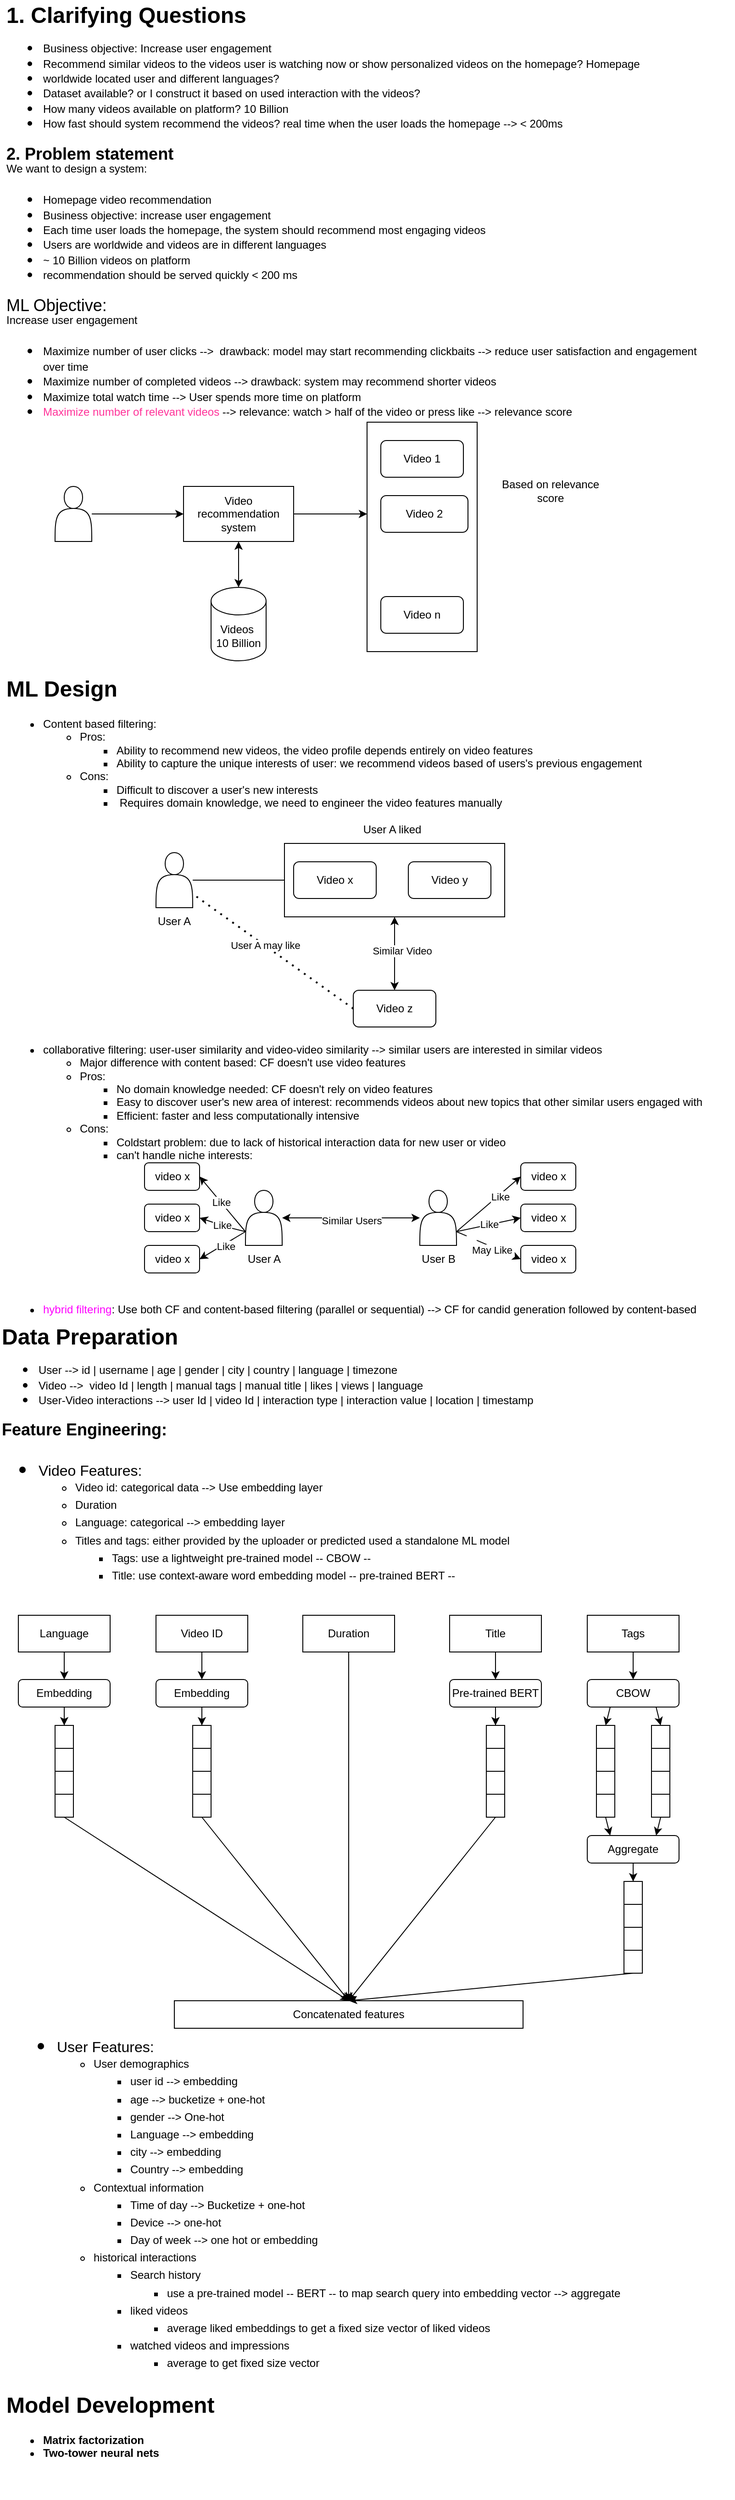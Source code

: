 <mxfile version="24.8.4">
  <diagram name="Page-1" id="ykQXPO-A_N70wSNFyHUw">
    <mxGraphModel dx="3533" dy="1187" grid="1" gridSize="10" guides="1" tooltips="1" connect="1" arrows="1" fold="1" page="1" pageScale="1" pageWidth="850" pageHeight="1100" math="0" shadow="0">
      <root>
        <mxCell id="0" />
        <mxCell id="1" parent="0" />
        <mxCell id="X0dmrrOlAeSeErXz5RRt-1" value="&lt;h1 style=&quot;margin-top: 0px; line-height: 80%;&quot;&gt;1. Clarifying Questions&lt;/h1&gt;&lt;h1 style=&quot;margin-top: 0px; font-size: 18px; line-height: 80%;&quot;&gt;&lt;ul style=&quot;line-height: 80%;&quot;&gt;&lt;li&gt;&lt;span style=&quot;font-size: 12px; font-weight: 400;&quot;&gt;Business objective: Increase user engagement&lt;/span&gt;&lt;/li&gt;&lt;li&gt;&lt;span style=&quot;font-size: 12px; font-weight: 400;&quot;&gt;Recommend similar videos to the videos user is watching now or show personalized videos on the homepage? Homepage&lt;/span&gt;&lt;/li&gt;&lt;li&gt;&lt;span style=&quot;font-size: 12px; font-weight: 400;&quot;&gt;worldwide located user and different languages?&amp;nbsp;&lt;/span&gt;&lt;/li&gt;&lt;li&gt;&lt;span style=&quot;font-size: 12px; font-weight: 400;&quot;&gt;Dataset available? or I construct it based on used interaction with the videos?&amp;nbsp;&lt;/span&gt;&lt;/li&gt;&lt;li&gt;&lt;span style=&quot;font-size: 12px; font-weight: 400;&quot;&gt;How many videos available on platform? 10 Billion&lt;/span&gt;&lt;/li&gt;&lt;li&gt;&lt;span style=&quot;font-size: 12px; font-weight: 400;&quot;&gt;How fast should system recommend the videos? real time when the user loads the homepage --&amp;gt; &amp;lt; 200ms&lt;/span&gt;&lt;/li&gt;&lt;/ul&gt;&lt;div style=&quot;line-height: 80%;&quot;&gt;2. Problem statement&lt;/div&gt;&lt;div style=&quot;line-height: 80%;&quot;&gt;&lt;span style=&quot;font-size: 12px; font-weight: 400;&quot;&gt;We want to design a system:&amp;nbsp;&lt;/span&gt;&lt;/div&gt;&lt;div style=&quot;line-height: 80%;&quot;&gt;&lt;ul style=&quot;line-height: 80%;&quot;&gt;&lt;li&gt;&lt;span style=&quot;font-size: 12px; font-weight: 400;&quot;&gt;Homepage video recommendation&lt;/span&gt;&lt;/li&gt;&lt;li&gt;&lt;span style=&quot;font-size: 12px; font-weight: 400;&quot;&gt;Business objective: increase user engagement&lt;/span&gt;&lt;/li&gt;&lt;li&gt;&lt;span style=&quot;font-size: 12px; font-weight: 400;&quot;&gt;Each time user loads the homepage, the system should recommend most engaging videos&lt;/span&gt;&lt;/li&gt;&lt;li&gt;&lt;span style=&quot;font-size: 12px; font-weight: 400;&quot;&gt;Users are worldwide and videos are in different languages&lt;/span&gt;&lt;/li&gt;&lt;li&gt;&lt;span style=&quot;font-size: 12px; font-weight: 400;&quot;&gt;~ 10 Billion videos on platform&lt;/span&gt;&lt;/li&gt;&lt;li&gt;&lt;span style=&quot;font-size: 12px; font-weight: 400;&quot;&gt;recommendation should be served quickly &amp;lt; 200 ms&lt;/span&gt;&lt;/li&gt;&lt;/ul&gt;&lt;div style=&quot;line-height: 80%;&quot;&gt;&lt;span style=&quot;font-weight: 400;&quot;&gt;ML Objective:&amp;nbsp;&lt;/span&gt;&lt;/div&gt;&lt;/div&gt;&lt;div style=&quot;line-height: 80%;&quot;&gt;&lt;span style=&quot;font-size: 12px; font-weight: 400;&quot;&gt;Increase user engagement&lt;/span&gt;&lt;/div&gt;&lt;div style=&quot;line-height: 80%;&quot;&gt;&lt;ul style=&quot;line-height: 80%;&quot;&gt;&lt;li&gt;&lt;span style=&quot;font-size: 12px; font-weight: 400;&quot;&gt;Maximize number of user clicks --&amp;gt; &amp;nbsp;drawback: model may start recommending clickbaits --&amp;gt; reduce user satisfaction and engagement over time&lt;/span&gt;&lt;/li&gt;&lt;li&gt;&lt;span style=&quot;font-size: 12px; font-weight: 400;&quot;&gt;Maximize number of completed&amp;nbsp;videos --&amp;gt; drawback: system may recommend shorter videos&lt;/span&gt;&lt;/li&gt;&lt;li&gt;&lt;span style=&quot;font-size: 12px; font-weight: 400;&quot;&gt;Maximize total watch time --&amp;gt; User spends more time on platform&lt;/span&gt;&lt;/li&gt;&lt;li&gt;&lt;span style=&quot;font-size: 12px; font-weight: 400;&quot;&gt;&lt;font color=&quot;#ff3399&quot;&gt;Maximize number of relevant videos &lt;/font&gt;--&amp;gt; relevance: watch &amp;gt; half of the video or press like --&amp;gt; relevance score&lt;/span&gt;&lt;/li&gt;&lt;/ul&gt;&lt;/div&gt;&lt;/h1&gt;" style="text;html=1;whiteSpace=wrap;overflow=hidden;rounded=0;" vertex="1" parent="1">
          <mxGeometry x="-1655" y="40" width="775" height="470" as="geometry" />
        </mxCell>
        <mxCell id="X0dmrrOlAeSeErXz5RRt-14" value="&lt;h1 style=&quot;margin-top: 0px;&quot;&gt;ML Design&lt;/h1&gt;&lt;div&gt;&lt;ul&gt;&lt;li&gt;Content based filtering:&amp;nbsp;&lt;/li&gt;&lt;ul&gt;&lt;li&gt;Pros:&amp;nbsp;&lt;/li&gt;&lt;ul&gt;&lt;li&gt;Ability to recommend new videos, the video profile depends entirely on video features&lt;/li&gt;&lt;li&gt;Ability to capture the unique interests of user: we recommend videos based of users&#39;s previous engagement&lt;/li&gt;&lt;/ul&gt;&lt;li&gt;Cons:&amp;nbsp;&lt;/li&gt;&lt;ul&gt;&lt;li&gt;Difficult to discover a user&#39;s new interests&lt;/li&gt;&lt;li&gt;&amp;nbsp;Requires domain knowledge, we need to engineer the video features manually&lt;/li&gt;&lt;/ul&gt;&lt;/ul&gt;&lt;/ul&gt;&lt;div&gt;&lt;br&gt;&lt;/div&gt;&lt;div&gt;&lt;br&gt;&lt;/div&gt;&lt;div&gt;&lt;br&gt;&lt;/div&gt;&lt;div&gt;&lt;br&gt;&lt;/div&gt;&lt;div&gt;&lt;br&gt;&lt;/div&gt;&lt;div&gt;&lt;br&gt;&lt;/div&gt;&lt;div&gt;&lt;br&gt;&lt;/div&gt;&lt;div&gt;&lt;br&gt;&lt;/div&gt;&lt;div&gt;&lt;br&gt;&lt;/div&gt;&lt;div&gt;&lt;br&gt;&lt;/div&gt;&lt;div&gt;&lt;br&gt;&lt;/div&gt;&lt;div&gt;&lt;br&gt;&lt;/div&gt;&lt;div&gt;&lt;br&gt;&lt;/div&gt;&lt;div&gt;&lt;br&gt;&lt;/div&gt;&lt;div&gt;&lt;br&gt;&lt;/div&gt;&lt;div&gt;&lt;br&gt;&lt;/div&gt;&lt;ul&gt;&lt;li&gt;collaborative filtering: user-user similarity and video-video similarity --&amp;gt; similar users are interested in similar videos&amp;nbsp;&lt;/li&gt;&lt;ul&gt;&lt;li&gt;Major difference with content based: CF doesn&#39;t use video features&lt;/li&gt;&lt;li&gt;Pros:&lt;/li&gt;&lt;ul&gt;&lt;li&gt;No domain knowledge needed: CF doesn&#39;t rely on video features&lt;/li&gt;&lt;li&gt;Easy to discover user&#39;s new area of interest: recommends videos about new topics that other similar users engaged with&amp;nbsp;&lt;/li&gt;&lt;li&gt;Efficient: faster and less computationally intensive&lt;/li&gt;&lt;/ul&gt;&lt;li&gt;Cons:&amp;nbsp;&lt;/li&gt;&lt;ul&gt;&lt;li&gt;Coldstart problem: due to lack of historical interaction data for new user or video&lt;/li&gt;&lt;li&gt;can&#39;t handle niche interests:&amp;nbsp;&lt;/li&gt;&lt;/ul&gt;&lt;/ul&gt;&lt;/ul&gt;&lt;div&gt;&lt;br&gt;&lt;/div&gt;&lt;div&gt;&lt;br&gt;&lt;/div&gt;&lt;div&gt;&lt;br&gt;&lt;/div&gt;&lt;div&gt;&lt;br&gt;&lt;/div&gt;&lt;div&gt;&lt;br&gt;&lt;/div&gt;&lt;div&gt;&lt;br&gt;&lt;/div&gt;&lt;div&gt;&lt;br&gt;&lt;/div&gt;&lt;div&gt;&lt;br&gt;&lt;/div&gt;&lt;div&gt;&lt;br&gt;&lt;/div&gt;&lt;ul&gt;&lt;li&gt;&lt;font color=&quot;#ff00ff&quot;&gt;hybrid filtering&lt;/font&gt;: Use both CF and content-based filtering (parallel or sequential) --&amp;gt; CF for candid generation followed by content-based&amp;nbsp;&lt;/li&gt;&lt;/ul&gt;&lt;/div&gt;" style="text;html=1;whiteSpace=wrap;overflow=hidden;rounded=0;" vertex="1" parent="1">
          <mxGeometry x="-1655" y="770" width="765" height="730" as="geometry" />
        </mxCell>
        <mxCell id="X0dmrrOlAeSeErXz5RRt-15" value="" style="group" vertex="1" connectable="0" parent="1">
          <mxGeometry x="-1600" y="500" width="600" height="260" as="geometry" />
        </mxCell>
        <mxCell id="X0dmrrOlAeSeErXz5RRt-8" value="" style="edgeStyle=orthogonalEdgeStyle;rounded=0;orthogonalLoop=1;jettySize=auto;html=1;" edge="1" parent="X0dmrrOlAeSeErXz5RRt-15" source="X0dmrrOlAeSeErXz5RRt-2">
          <mxGeometry relative="1" as="geometry">
            <mxPoint x="340" y="100" as="targetPoint" />
            <Array as="points">
              <mxPoint x="300" y="100" />
              <mxPoint x="300" y="100" />
            </Array>
          </mxGeometry>
        </mxCell>
        <mxCell id="X0dmrrOlAeSeErXz5RRt-11" value="" style="edgeStyle=orthogonalEdgeStyle;rounded=0;orthogonalLoop=1;jettySize=auto;html=1;startArrow=classic;startFill=1;" edge="1" parent="X0dmrrOlAeSeErXz5RRt-15" source="X0dmrrOlAeSeErXz5RRt-2" target="X0dmrrOlAeSeErXz5RRt-10">
          <mxGeometry relative="1" as="geometry">
            <Array as="points">
              <mxPoint x="200" y="150" />
              <mxPoint x="200" y="150" />
            </Array>
          </mxGeometry>
        </mxCell>
        <mxCell id="X0dmrrOlAeSeErXz5RRt-2" value="Video recommendation system" style="rounded=0;whiteSpace=wrap;html=1;" vertex="1" parent="X0dmrrOlAeSeErXz5RRt-15">
          <mxGeometry x="140" y="70" width="120" height="60" as="geometry" />
        </mxCell>
        <mxCell id="X0dmrrOlAeSeErXz5RRt-3" value="" style="rounded=0;whiteSpace=wrap;html=1;" vertex="1" parent="X0dmrrOlAeSeErXz5RRt-15">
          <mxGeometry x="340" width="120" height="250" as="geometry" />
        </mxCell>
        <mxCell id="X0dmrrOlAeSeErXz5RRt-4" value="Video 1" style="rounded=1;whiteSpace=wrap;html=1;" vertex="1" parent="X0dmrrOlAeSeErXz5RRt-15">
          <mxGeometry x="355" y="20" width="90" height="40" as="geometry" />
        </mxCell>
        <mxCell id="X0dmrrOlAeSeErXz5RRt-5" value="Video 2" style="rounded=1;whiteSpace=wrap;html=1;" vertex="1" parent="X0dmrrOlAeSeErXz5RRt-15">
          <mxGeometry x="355" y="80" width="95" height="40" as="geometry" />
        </mxCell>
        <mxCell id="X0dmrrOlAeSeErXz5RRt-6" value="Video n" style="rounded=1;whiteSpace=wrap;html=1;" vertex="1" parent="X0dmrrOlAeSeErXz5RRt-15">
          <mxGeometry x="355" y="190" width="90" height="40" as="geometry" />
        </mxCell>
        <mxCell id="X0dmrrOlAeSeErXz5RRt-7" value="Based on relevance score" style="text;html=1;align=center;verticalAlign=middle;whiteSpace=wrap;rounded=0;" vertex="1" parent="X0dmrrOlAeSeErXz5RRt-15">
          <mxGeometry x="480" y="60" width="120" height="30" as="geometry" />
        </mxCell>
        <mxCell id="X0dmrrOlAeSeErXz5RRt-10" value="Videos&amp;nbsp;&lt;div&gt;10 Billion&lt;/div&gt;" style="shape=cylinder3;whiteSpace=wrap;html=1;boundedLbl=1;backgroundOutline=1;size=15;" vertex="1" parent="X0dmrrOlAeSeErXz5RRt-15">
          <mxGeometry x="170" y="180" width="60" height="80" as="geometry" />
        </mxCell>
        <mxCell id="X0dmrrOlAeSeErXz5RRt-13" value="" style="edgeStyle=orthogonalEdgeStyle;rounded=0;orthogonalLoop=1;jettySize=auto;html=1;" edge="1" parent="X0dmrrOlAeSeErXz5RRt-15" source="X0dmrrOlAeSeErXz5RRt-12" target="X0dmrrOlAeSeErXz5RRt-2">
          <mxGeometry relative="1" as="geometry" />
        </mxCell>
        <mxCell id="X0dmrrOlAeSeErXz5RRt-12" value="" style="shape=actor;whiteSpace=wrap;html=1;" vertex="1" parent="X0dmrrOlAeSeErXz5RRt-15">
          <mxGeometry y="70" width="40" height="60" as="geometry" />
        </mxCell>
        <mxCell id="X0dmrrOlAeSeErXz5RRt-42" value="" style="group" vertex="1" connectable="0" parent="1">
          <mxGeometry x="-1490" y="929" width="380" height="230" as="geometry" />
        </mxCell>
        <mxCell id="X0dmrrOlAeSeErXz5RRt-37" value="" style="edgeStyle=orthogonalEdgeStyle;rounded=0;orthogonalLoop=1;jettySize=auto;html=1;" edge="1" parent="X0dmrrOlAeSeErXz5RRt-42" source="X0dmrrOlAeSeErXz5RRt-28" target="X0dmrrOlAeSeErXz5RRt-31">
          <mxGeometry relative="1" as="geometry" />
        </mxCell>
        <mxCell id="X0dmrrOlAeSeErXz5RRt-28" value="" style="shape=actor;whiteSpace=wrap;html=1;" vertex="1" parent="X0dmrrOlAeSeErXz5RRt-42">
          <mxGeometry y="40" width="40" height="60" as="geometry" />
        </mxCell>
        <mxCell id="X0dmrrOlAeSeErXz5RRt-29" value="" style="rounded=0;whiteSpace=wrap;html=1;" vertex="1" parent="X0dmrrOlAeSeErXz5RRt-42">
          <mxGeometry x="140" y="30" width="240" height="80" as="geometry" />
        </mxCell>
        <mxCell id="X0dmrrOlAeSeErXz5RRt-31" value="Video x" style="rounded=1;whiteSpace=wrap;html=1;" vertex="1" parent="X0dmrrOlAeSeErXz5RRt-42">
          <mxGeometry x="150" y="50" width="90" height="40" as="geometry" />
        </mxCell>
        <mxCell id="X0dmrrOlAeSeErXz5RRt-32" value="Video y" style="rounded=1;whiteSpace=wrap;html=1;" vertex="1" parent="X0dmrrOlAeSeErXz5RRt-42">
          <mxGeometry x="275" y="50" width="90" height="40" as="geometry" />
        </mxCell>
        <mxCell id="X0dmrrOlAeSeErXz5RRt-38" value="" style="edgeStyle=orthogonalEdgeStyle;rounded=0;orthogonalLoop=1;jettySize=auto;html=1;entryX=0.5;entryY=1;entryDx=0;entryDy=0;startArrow=classic;startFill=1;" edge="1" parent="X0dmrrOlAeSeErXz5RRt-42" source="X0dmrrOlAeSeErXz5RRt-33" target="X0dmrrOlAeSeErXz5RRt-29">
          <mxGeometry relative="1" as="geometry">
            <Array as="points">
              <mxPoint x="260" y="130" />
              <mxPoint x="260" y="130" />
            </Array>
          </mxGeometry>
        </mxCell>
        <mxCell id="X0dmrrOlAeSeErXz5RRt-39" value="Similar Video" style="edgeLabel;html=1;align=center;verticalAlign=middle;resizable=0;points=[];" vertex="1" connectable="0" parent="X0dmrrOlAeSeErXz5RRt-38">
          <mxGeometry x="0.075" y="-8" relative="1" as="geometry">
            <mxPoint as="offset" />
          </mxGeometry>
        </mxCell>
        <mxCell id="X0dmrrOlAeSeErXz5RRt-33" value="Video z" style="rounded=1;whiteSpace=wrap;html=1;" vertex="1" parent="X0dmrrOlAeSeErXz5RRt-42">
          <mxGeometry x="215" y="190" width="90" height="40" as="geometry" />
        </mxCell>
        <mxCell id="X0dmrrOlAeSeErXz5RRt-35" value="User A liked" style="text;html=1;align=center;verticalAlign=middle;whiteSpace=wrap;rounded=0;" vertex="1" parent="X0dmrrOlAeSeErXz5RRt-42">
          <mxGeometry x="210" width="95" height="30" as="geometry" />
        </mxCell>
        <mxCell id="X0dmrrOlAeSeErXz5RRt-40" value="" style="endArrow=none;dashed=1;html=1;dashPattern=1 3;strokeWidth=2;rounded=0;entryX=1;entryY=0.75;entryDx=0;entryDy=0;exitX=0;exitY=0.5;exitDx=0;exitDy=0;" edge="1" parent="X0dmrrOlAeSeErXz5RRt-42" source="X0dmrrOlAeSeErXz5RRt-33" target="X0dmrrOlAeSeErXz5RRt-28">
          <mxGeometry width="50" height="50" relative="1" as="geometry">
            <mxPoint x="340" y="60" as="sourcePoint" />
            <mxPoint x="390" y="10" as="targetPoint" />
          </mxGeometry>
        </mxCell>
        <mxCell id="X0dmrrOlAeSeErXz5RRt-41" value="User A may like" style="edgeLabel;html=1;align=center;verticalAlign=middle;resizable=0;points=[];" vertex="1" connectable="0" parent="X0dmrrOlAeSeErXz5RRt-40">
          <mxGeometry x="0.112" y="-1" relative="1" as="geometry">
            <mxPoint y="1" as="offset" />
          </mxGeometry>
        </mxCell>
        <mxCell id="X0dmrrOlAeSeErXz5RRt-34" value="User A" style="text;html=1;align=center;verticalAlign=middle;whiteSpace=wrap;rounded=0;" vertex="1" parent="X0dmrrOlAeSeErXz5RRt-42">
          <mxGeometry x="-10" y="100" width="60" height="30" as="geometry" />
        </mxCell>
        <mxCell id="X0dmrrOlAeSeErXz5RRt-70" value="" style="group" vertex="1" connectable="0" parent="1">
          <mxGeometry x="-1502.5" y="1307" width="470" height="120" as="geometry" />
        </mxCell>
        <mxCell id="X0dmrrOlAeSeErXz5RRt-53" value="" style="edgeStyle=orthogonalEdgeStyle;rounded=0;orthogonalLoop=1;jettySize=auto;html=1;startArrow=classic;startFill=1;" edge="1" parent="X0dmrrOlAeSeErXz5RRt-70" source="X0dmrrOlAeSeErXz5RRt-43" target="X0dmrrOlAeSeErXz5RRt-52">
          <mxGeometry relative="1" as="geometry" />
        </mxCell>
        <mxCell id="X0dmrrOlAeSeErXz5RRt-54" value="Similar Users" style="edgeLabel;html=1;align=center;verticalAlign=middle;resizable=0;points=[];" vertex="1" connectable="0" parent="X0dmrrOlAeSeErXz5RRt-53">
          <mxGeometry y="-3" relative="1" as="geometry">
            <mxPoint as="offset" />
          </mxGeometry>
        </mxCell>
        <mxCell id="X0dmrrOlAeSeErXz5RRt-43" value="" style="shape=actor;whiteSpace=wrap;html=1;" vertex="1" parent="X0dmrrOlAeSeErXz5RRt-70">
          <mxGeometry x="110" y="30" width="40" height="60" as="geometry" />
        </mxCell>
        <mxCell id="X0dmrrOlAeSeErXz5RRt-45" style="edgeStyle=orthogonalEdgeStyle;rounded=0;orthogonalLoop=1;jettySize=auto;html=1;exitX=0.5;exitY=1;exitDx=0;exitDy=0;" edge="1" parent="X0dmrrOlAeSeErXz5RRt-70">
          <mxGeometry relative="1" as="geometry">
            <mxPoint x="320" y="90" as="sourcePoint" />
            <mxPoint x="320" y="90" as="targetPoint" />
          </mxGeometry>
        </mxCell>
        <mxCell id="X0dmrrOlAeSeErXz5RRt-46" value="video x" style="rounded=1;whiteSpace=wrap;html=1;" vertex="1" parent="X0dmrrOlAeSeErXz5RRt-70">
          <mxGeometry width="60" height="30" as="geometry" />
        </mxCell>
        <mxCell id="X0dmrrOlAeSeErXz5RRt-47" value="video x" style="rounded=1;whiteSpace=wrap;html=1;" vertex="1" parent="X0dmrrOlAeSeErXz5RRt-70">
          <mxGeometry y="45" width="60" height="30" as="geometry" />
        </mxCell>
        <mxCell id="X0dmrrOlAeSeErXz5RRt-48" value="video x" style="rounded=1;whiteSpace=wrap;html=1;" vertex="1" parent="X0dmrrOlAeSeErXz5RRt-70">
          <mxGeometry y="90" width="60" height="30" as="geometry" />
        </mxCell>
        <mxCell id="X0dmrrOlAeSeErXz5RRt-49" value="video x" style="rounded=1;whiteSpace=wrap;html=1;" vertex="1" parent="X0dmrrOlAeSeErXz5RRt-70">
          <mxGeometry x="410" y="90" width="60" height="30" as="geometry" />
        </mxCell>
        <mxCell id="X0dmrrOlAeSeErXz5RRt-50" value="video x" style="rounded=1;whiteSpace=wrap;html=1;" vertex="1" parent="X0dmrrOlAeSeErXz5RRt-70">
          <mxGeometry x="410" y="45" width="60" height="30" as="geometry" />
        </mxCell>
        <mxCell id="X0dmrrOlAeSeErXz5RRt-51" value="video x" style="rounded=1;whiteSpace=wrap;html=1;" vertex="1" parent="X0dmrrOlAeSeErXz5RRt-70">
          <mxGeometry x="410" width="60" height="30" as="geometry" />
        </mxCell>
        <mxCell id="X0dmrrOlAeSeErXz5RRt-52" value="" style="shape=actor;whiteSpace=wrap;html=1;" vertex="1" parent="X0dmrrOlAeSeErXz5RRt-70">
          <mxGeometry x="300" y="30" width="40" height="60" as="geometry" />
        </mxCell>
        <mxCell id="X0dmrrOlAeSeErXz5RRt-55" value="User A" style="text;html=1;align=center;verticalAlign=middle;whiteSpace=wrap;rounded=0;" vertex="1" parent="X0dmrrOlAeSeErXz5RRt-70">
          <mxGeometry x="100" y="90" width="60" height="30" as="geometry" />
        </mxCell>
        <mxCell id="X0dmrrOlAeSeErXz5RRt-56" value="User B" style="text;html=1;align=center;verticalAlign=middle;whiteSpace=wrap;rounded=0;" vertex="1" parent="X0dmrrOlAeSeErXz5RRt-70">
          <mxGeometry x="290" y="90" width="60" height="30" as="geometry" />
        </mxCell>
        <mxCell id="X0dmrrOlAeSeErXz5RRt-59" value="Like" style="endArrow=classic;html=1;rounded=0;entryX=1;entryY=0.5;entryDx=0;entryDy=0;exitX=0;exitY=0.75;exitDx=0;exitDy=0;" edge="1" parent="X0dmrrOlAeSeErXz5RRt-70" source="X0dmrrOlAeSeErXz5RRt-43" target="X0dmrrOlAeSeErXz5RRt-47">
          <mxGeometry width="50" height="50" relative="1" as="geometry">
            <mxPoint x="80" y="80" as="sourcePoint" />
            <mxPoint x="130" y="30" as="targetPoint" />
            <Array as="points">
              <mxPoint x="90" y="70" />
            </Array>
          </mxGeometry>
        </mxCell>
        <mxCell id="X0dmrrOlAeSeErXz5RRt-60" value="" style="endArrow=classic;html=1;rounded=0;entryX=1;entryY=0.5;entryDx=0;entryDy=0;exitX=0;exitY=0.75;exitDx=0;exitDy=0;" edge="1" parent="X0dmrrOlAeSeErXz5RRt-70" source="X0dmrrOlAeSeErXz5RRt-43" target="X0dmrrOlAeSeErXz5RRt-46">
          <mxGeometry width="50" height="50" relative="1" as="geometry">
            <mxPoint x="80" y="40" as="sourcePoint" />
            <mxPoint x="130" as="targetPoint" />
            <Array as="points" />
          </mxGeometry>
        </mxCell>
        <mxCell id="X0dmrrOlAeSeErXz5RRt-65" value="Like" style="edgeLabel;html=1;align=center;verticalAlign=middle;resizable=0;points=[];" vertex="1" connectable="0" parent="X0dmrrOlAeSeErXz5RRt-60">
          <mxGeometry x="0.056" y="-1" relative="1" as="geometry">
            <mxPoint x="-1" as="offset" />
          </mxGeometry>
        </mxCell>
        <mxCell id="X0dmrrOlAeSeErXz5RRt-61" value="" style="endArrow=classic;html=1;rounded=0;entryX=1;entryY=0.5;entryDx=0;entryDy=0;exitX=0;exitY=0.75;exitDx=0;exitDy=0;" edge="1" parent="X0dmrrOlAeSeErXz5RRt-70" source="X0dmrrOlAeSeErXz5RRt-43" target="X0dmrrOlAeSeErXz5RRt-48">
          <mxGeometry width="50" height="50" relative="1" as="geometry">
            <mxPoint x="110" y="70" as="sourcePoint" />
            <mxPoint x="400" y="120" as="targetPoint" />
            <Array as="points" />
          </mxGeometry>
        </mxCell>
        <mxCell id="X0dmrrOlAeSeErXz5RRt-67" value="Like" style="edgeLabel;html=1;align=center;verticalAlign=middle;resizable=0;points=[];" vertex="1" connectable="0" parent="X0dmrrOlAeSeErXz5RRt-61">
          <mxGeometry x="-0.071" y="2" relative="1" as="geometry">
            <mxPoint as="offset" />
          </mxGeometry>
        </mxCell>
        <mxCell id="X0dmrrOlAeSeErXz5RRt-62" value="Like" style="endArrow=classic;html=1;rounded=0;exitX=1;exitY=0.75;exitDx=0;exitDy=0;entryX=0;entryY=0.5;entryDx=0;entryDy=0;" edge="1" parent="X0dmrrOlAeSeErXz5RRt-70" source="X0dmrrOlAeSeErXz5RRt-52" target="X0dmrrOlAeSeErXz5RRt-50">
          <mxGeometry width="50" height="50" relative="1" as="geometry">
            <mxPoint x="380" y="200" as="sourcePoint" />
            <mxPoint x="430" y="150" as="targetPoint" />
            <Array as="points" />
          </mxGeometry>
        </mxCell>
        <mxCell id="X0dmrrOlAeSeErXz5RRt-63" value="" style="endArrow=classic;html=1;rounded=0;entryX=0;entryY=0.5;entryDx=0;entryDy=0;exitX=1;exitY=0.75;exitDx=0;exitDy=0;" edge="1" parent="X0dmrrOlAeSeErXz5RRt-70" source="X0dmrrOlAeSeErXz5RRt-52" target="X0dmrrOlAeSeErXz5RRt-51">
          <mxGeometry width="50" height="50" relative="1" as="geometry">
            <mxPoint x="330" y="50" as="sourcePoint" />
            <mxPoint x="380" as="targetPoint" />
          </mxGeometry>
        </mxCell>
        <mxCell id="X0dmrrOlAeSeErXz5RRt-68" value="Like" style="edgeLabel;html=1;align=center;verticalAlign=middle;resizable=0;points=[];" vertex="1" connectable="0" parent="X0dmrrOlAeSeErXz5RRt-63">
          <mxGeometry x="0.327" y="-2" relative="1" as="geometry">
            <mxPoint as="offset" />
          </mxGeometry>
        </mxCell>
        <mxCell id="X0dmrrOlAeSeErXz5RRt-64" value="" style="endArrow=classic;html=1;rounded=0;exitX=1;exitY=0.75;exitDx=0;exitDy=0;entryX=0;entryY=0.5;entryDx=0;entryDy=0;dashed=1;dashPattern=12 12;" edge="1" parent="X0dmrrOlAeSeErXz5RRt-70" source="X0dmrrOlAeSeErXz5RRt-52" target="X0dmrrOlAeSeErXz5RRt-49">
          <mxGeometry width="50" height="50" relative="1" as="geometry">
            <mxPoint x="350" y="85" as="sourcePoint" />
            <mxPoint x="420" y="70" as="targetPoint" />
            <Array as="points" />
          </mxGeometry>
        </mxCell>
        <mxCell id="X0dmrrOlAeSeErXz5RRt-69" value="May Like" style="edgeLabel;html=1;align=center;verticalAlign=middle;resizable=0;points=[];" vertex="1" connectable="0" parent="X0dmrrOlAeSeErXz5RRt-64">
          <mxGeometry x="0.114" y="-2" relative="1" as="geometry">
            <mxPoint y="1" as="offset" />
          </mxGeometry>
        </mxCell>
        <mxCell id="X0dmrrOlAeSeErXz5RRt-71" value="&lt;h1 style=&quot;margin-top: 0px; line-height: 80%;&quot;&gt;Data Preparation&lt;/h1&gt;&lt;h1 style=&quot;margin-top: 0px; line-height: 80%;&quot;&gt;&lt;ul style=&quot;font-size: 18px; line-height: 80%;&quot;&gt;&lt;li&gt;&lt;span style=&quot;font-size: 12px; font-weight: 400;&quot;&gt;User --&amp;gt; id | username | age | gender | city | country | language | timezone&lt;/span&gt;&lt;/li&gt;&lt;li&gt;&lt;span style=&quot;font-size: 12px; font-weight: 400;&quot;&gt;Video --&amp;gt; &amp;nbsp;video Id | length | manual tags | manual title | likes | views | language&lt;/span&gt;&lt;/li&gt;&lt;li&gt;&lt;span style=&quot;font-size: 12px; font-weight: 400;&quot;&gt;User-Video interactions --&amp;gt; user Id | video Id | interaction type | interaction value | location | timestamp&lt;/span&gt;&lt;/li&gt;&lt;/ul&gt;&lt;div style=&quot;font-size: 18px; line-height: 80%;&quot;&gt;Feature Engineering:&amp;nbsp;&lt;/div&gt;&lt;div style=&quot;line-height: 80%;&quot;&gt;&lt;ul style=&quot;line-height: 80%;&quot;&gt;&lt;li&gt;&lt;span style=&quot;font-weight: normal;&quot;&gt;&lt;font style=&quot;font-size: 16px;&quot;&gt;Video Features:&amp;nbsp;&lt;/font&gt;&lt;/span&gt;&lt;br&gt;&lt;/li&gt;&lt;ul style=&quot;font-size: 12px;&quot;&gt;&lt;li&gt;&lt;span style=&quot;font-weight: normal;&quot;&gt;Video id: categorical data --&amp;gt; Use embedding layer&lt;/span&gt;&lt;/li&gt;&lt;li&gt;&lt;span style=&quot;font-weight: normal;&quot;&gt;Duration&amp;nbsp;&lt;/span&gt;&lt;/li&gt;&lt;li&gt;&lt;span style=&quot;font-weight: normal;&quot;&gt;Language: categorical --&amp;gt; embedding layer&lt;/span&gt;&lt;/li&gt;&lt;li&gt;&lt;span style=&quot;font-weight: normal;&quot;&gt;Titles and tags: either provided by the uploader or predicted used a standalone ML model&lt;/span&gt;&lt;/li&gt;&lt;ul&gt;&lt;li&gt;&lt;span style=&quot;font-weight: normal;&quot;&gt;&lt;span style=&quot;white-space: pre;&quot;&gt;Tags: use a lightweight pre-trained model -- CBOW --&amp;nbsp;&lt;/span&gt;&lt;/span&gt;&lt;/li&gt;&lt;li&gt;&lt;span style=&quot;font-weight: normal;&quot;&gt;Title: use context-aware word embedding model -- pre-trained BERT --&lt;/span&gt;&lt;span style=&quot;font-weight: normal;&quot;&gt;&amp;nbsp;&lt;/span&gt;&lt;/li&gt;&lt;/ul&gt;&lt;/ul&gt;&lt;/ul&gt;&lt;/div&gt;&lt;/h1&gt;" style="text;html=1;whiteSpace=wrap;overflow=hidden;rounded=0;" vertex="1" parent="1">
          <mxGeometry x="-1660" y="1480" width="790" height="290" as="geometry" />
        </mxCell>
        <mxCell id="X0dmrrOlAeSeErXz5RRt-132" value="" style="group" vertex="1" connectable="0" parent="1">
          <mxGeometry x="-1640" y="1800" width="720" height="450" as="geometry" />
        </mxCell>
        <mxCell id="X0dmrrOlAeSeErXz5RRt-81" value="" style="edgeStyle=orthogonalEdgeStyle;rounded=0;orthogonalLoop=1;jettySize=auto;html=1;" edge="1" parent="X0dmrrOlAeSeErXz5RRt-132" source="X0dmrrOlAeSeErXz5RRt-72" target="X0dmrrOlAeSeErXz5RRt-77">
          <mxGeometry relative="1" as="geometry" />
        </mxCell>
        <mxCell id="X0dmrrOlAeSeErXz5RRt-72" value="Language" style="rounded=0;whiteSpace=wrap;html=1;" vertex="1" parent="X0dmrrOlAeSeErXz5RRt-132">
          <mxGeometry width="100" height="40" as="geometry" />
        </mxCell>
        <mxCell id="X0dmrrOlAeSeErXz5RRt-82" value="" style="edgeStyle=orthogonalEdgeStyle;rounded=0;orthogonalLoop=1;jettySize=auto;html=1;" edge="1" parent="X0dmrrOlAeSeErXz5RRt-132" source="X0dmrrOlAeSeErXz5RRt-73" target="X0dmrrOlAeSeErXz5RRt-79">
          <mxGeometry relative="1" as="geometry" />
        </mxCell>
        <mxCell id="X0dmrrOlAeSeErXz5RRt-73" value="Video ID" style="rounded=0;whiteSpace=wrap;html=1;" vertex="1" parent="X0dmrrOlAeSeErXz5RRt-132">
          <mxGeometry x="150" width="100" height="40" as="geometry" />
        </mxCell>
        <mxCell id="X0dmrrOlAeSeErXz5RRt-74" value="Duration" style="rounded=0;whiteSpace=wrap;html=1;" vertex="1" parent="X0dmrrOlAeSeErXz5RRt-132">
          <mxGeometry x="310" width="100" height="40" as="geometry" />
        </mxCell>
        <mxCell id="X0dmrrOlAeSeErXz5RRt-83" value="" style="edgeStyle=orthogonalEdgeStyle;rounded=0;orthogonalLoop=1;jettySize=auto;html=1;" edge="1" parent="X0dmrrOlAeSeErXz5RRt-132" source="X0dmrrOlAeSeErXz5RRt-75" target="X0dmrrOlAeSeErXz5RRt-78">
          <mxGeometry relative="1" as="geometry" />
        </mxCell>
        <mxCell id="X0dmrrOlAeSeErXz5RRt-75" value="Title" style="rounded=0;whiteSpace=wrap;html=1;" vertex="1" parent="X0dmrrOlAeSeErXz5RRt-132">
          <mxGeometry x="470" width="100" height="40" as="geometry" />
        </mxCell>
        <mxCell id="X0dmrrOlAeSeErXz5RRt-84" value="" style="edgeStyle=orthogonalEdgeStyle;rounded=0;orthogonalLoop=1;jettySize=auto;html=1;" edge="1" parent="X0dmrrOlAeSeErXz5RRt-132" source="X0dmrrOlAeSeErXz5RRt-76" target="X0dmrrOlAeSeErXz5RRt-80">
          <mxGeometry relative="1" as="geometry" />
        </mxCell>
        <mxCell id="X0dmrrOlAeSeErXz5RRt-76" value="Tags" style="rounded=0;whiteSpace=wrap;html=1;" vertex="1" parent="X0dmrrOlAeSeErXz5RRt-132">
          <mxGeometry x="620" width="100" height="40" as="geometry" />
        </mxCell>
        <mxCell id="X0dmrrOlAeSeErXz5RRt-117" value="" style="edgeStyle=orthogonalEdgeStyle;rounded=0;orthogonalLoop=1;jettySize=auto;html=1;" edge="1" parent="X0dmrrOlAeSeErXz5RRt-132" source="X0dmrrOlAeSeErXz5RRt-77" target="X0dmrrOlAeSeErXz5RRt-86">
          <mxGeometry relative="1" as="geometry" />
        </mxCell>
        <mxCell id="X0dmrrOlAeSeErXz5RRt-77" value="Embedding" style="rounded=1;whiteSpace=wrap;html=1;" vertex="1" parent="X0dmrrOlAeSeErXz5RRt-132">
          <mxGeometry y="70" width="100" height="30" as="geometry" />
        </mxCell>
        <mxCell id="X0dmrrOlAeSeErXz5RRt-119" value="" style="edgeStyle=orthogonalEdgeStyle;rounded=0;orthogonalLoop=1;jettySize=auto;html=1;" edge="1" parent="X0dmrrOlAeSeErXz5RRt-132" source="X0dmrrOlAeSeErXz5RRt-78" target="X0dmrrOlAeSeErXz5RRt-97">
          <mxGeometry relative="1" as="geometry" />
        </mxCell>
        <mxCell id="X0dmrrOlAeSeErXz5RRt-78" value="Pre-trained BERT" style="rounded=1;whiteSpace=wrap;html=1;" vertex="1" parent="X0dmrrOlAeSeErXz5RRt-132">
          <mxGeometry x="470" y="70" width="100" height="30" as="geometry" />
        </mxCell>
        <mxCell id="X0dmrrOlAeSeErXz5RRt-118" value="" style="edgeStyle=orthogonalEdgeStyle;rounded=0;orthogonalLoop=1;jettySize=auto;html=1;" edge="1" parent="X0dmrrOlAeSeErXz5RRt-132" source="X0dmrrOlAeSeErXz5RRt-79" target="X0dmrrOlAeSeErXz5RRt-92">
          <mxGeometry relative="1" as="geometry" />
        </mxCell>
        <mxCell id="X0dmrrOlAeSeErXz5RRt-79" value="Embedding" style="rounded=1;whiteSpace=wrap;html=1;" vertex="1" parent="X0dmrrOlAeSeErXz5RRt-132">
          <mxGeometry x="150" y="70" width="100" height="30" as="geometry" />
        </mxCell>
        <mxCell id="X0dmrrOlAeSeErXz5RRt-80" value="CBOW" style="rounded=1;whiteSpace=wrap;html=1;" vertex="1" parent="X0dmrrOlAeSeErXz5RRt-132">
          <mxGeometry x="620" y="70" width="100" height="30" as="geometry" />
        </mxCell>
        <mxCell id="X0dmrrOlAeSeErXz5RRt-90" value="" style="group" vertex="1" connectable="0" parent="X0dmrrOlAeSeErXz5RRt-132">
          <mxGeometry x="30" y="120" width="20" height="100" as="geometry" />
        </mxCell>
        <mxCell id="X0dmrrOlAeSeErXz5RRt-86" value="" style="rounded=0;whiteSpace=wrap;html=1;" vertex="1" parent="X0dmrrOlAeSeErXz5RRt-90">
          <mxGeometry x="10" width="20" height="100" as="geometry" />
        </mxCell>
        <mxCell id="X0dmrrOlAeSeErXz5RRt-87" value="" style="endArrow=none;html=1;rounded=0;exitX=0;exitY=0.25;exitDx=0;exitDy=0;entryX=1;entryY=0.25;entryDx=0;entryDy=0;" edge="1" parent="X0dmrrOlAeSeErXz5RRt-90" source="X0dmrrOlAeSeErXz5RRt-86" target="X0dmrrOlAeSeErXz5RRt-86">
          <mxGeometry width="50" height="50" relative="1" as="geometry">
            <mxPoint x="410" y="-70" as="sourcePoint" />
            <mxPoint x="460" y="-120" as="targetPoint" />
          </mxGeometry>
        </mxCell>
        <mxCell id="X0dmrrOlAeSeErXz5RRt-88" value="" style="endArrow=none;html=1;rounded=0;exitX=0;exitY=0.5;exitDx=0;exitDy=0;entryX=1;entryY=0.5;entryDx=0;entryDy=0;" edge="1" parent="X0dmrrOlAeSeErXz5RRt-90" source="X0dmrrOlAeSeErXz5RRt-86" target="X0dmrrOlAeSeErXz5RRt-86">
          <mxGeometry width="50" height="50" relative="1" as="geometry">
            <mxPoint x="10" y="35" as="sourcePoint" />
            <mxPoint x="30" y="35" as="targetPoint" />
          </mxGeometry>
        </mxCell>
        <mxCell id="X0dmrrOlAeSeErXz5RRt-89" value="" style="endArrow=none;html=1;rounded=0;exitX=0;exitY=0.75;exitDx=0;exitDy=0;entryX=1;entryY=0.75;entryDx=0;entryDy=0;" edge="1" parent="X0dmrrOlAeSeErXz5RRt-90" source="X0dmrrOlAeSeErXz5RRt-86" target="X0dmrrOlAeSeErXz5RRt-86">
          <mxGeometry width="50" height="50" relative="1" as="geometry">
            <mxPoint x="20" y="45" as="sourcePoint" />
            <mxPoint x="40" y="45" as="targetPoint" />
          </mxGeometry>
        </mxCell>
        <mxCell id="X0dmrrOlAeSeErXz5RRt-91" value="" style="group" vertex="1" connectable="0" parent="X0dmrrOlAeSeErXz5RRt-132">
          <mxGeometry x="190" y="120" width="20" height="100" as="geometry" />
        </mxCell>
        <mxCell id="X0dmrrOlAeSeErXz5RRt-92" value="" style="rounded=0;whiteSpace=wrap;html=1;" vertex="1" parent="X0dmrrOlAeSeErXz5RRt-91">
          <mxGeometry width="20" height="100" as="geometry" />
        </mxCell>
        <mxCell id="X0dmrrOlAeSeErXz5RRt-93" value="" style="endArrow=none;html=1;rounded=0;exitX=0;exitY=0.25;exitDx=0;exitDy=0;entryX=1;entryY=0.25;entryDx=0;entryDy=0;" edge="1" parent="X0dmrrOlAeSeErXz5RRt-91" source="X0dmrrOlAeSeErXz5RRt-92" target="X0dmrrOlAeSeErXz5RRt-92">
          <mxGeometry width="50" height="50" relative="1" as="geometry">
            <mxPoint x="410" y="-70" as="sourcePoint" />
            <mxPoint x="460" y="-120" as="targetPoint" />
          </mxGeometry>
        </mxCell>
        <mxCell id="X0dmrrOlAeSeErXz5RRt-94" value="" style="endArrow=none;html=1;rounded=0;exitX=0;exitY=0.5;exitDx=0;exitDy=0;entryX=1;entryY=0.5;entryDx=0;entryDy=0;" edge="1" parent="X0dmrrOlAeSeErXz5RRt-91" source="X0dmrrOlAeSeErXz5RRt-92" target="X0dmrrOlAeSeErXz5RRt-92">
          <mxGeometry width="50" height="50" relative="1" as="geometry">
            <mxPoint x="10" y="35" as="sourcePoint" />
            <mxPoint x="30" y="35" as="targetPoint" />
          </mxGeometry>
        </mxCell>
        <mxCell id="X0dmrrOlAeSeErXz5RRt-95" value="" style="endArrow=none;html=1;rounded=0;exitX=0;exitY=0.75;exitDx=0;exitDy=0;entryX=1;entryY=0.75;entryDx=0;entryDy=0;" edge="1" parent="X0dmrrOlAeSeErXz5RRt-91" source="X0dmrrOlAeSeErXz5RRt-92" target="X0dmrrOlAeSeErXz5RRt-92">
          <mxGeometry width="50" height="50" relative="1" as="geometry">
            <mxPoint x="20" y="45" as="sourcePoint" />
            <mxPoint x="40" y="45" as="targetPoint" />
          </mxGeometry>
        </mxCell>
        <mxCell id="X0dmrrOlAeSeErXz5RRt-96" value="" style="group" vertex="1" connectable="0" parent="X0dmrrOlAeSeErXz5RRt-132">
          <mxGeometry x="510" y="120" width="20" height="100" as="geometry" />
        </mxCell>
        <mxCell id="X0dmrrOlAeSeErXz5RRt-97" value="" style="rounded=0;whiteSpace=wrap;html=1;" vertex="1" parent="X0dmrrOlAeSeErXz5RRt-96">
          <mxGeometry width="20" height="100" as="geometry" />
        </mxCell>
        <mxCell id="X0dmrrOlAeSeErXz5RRt-98" value="" style="endArrow=none;html=1;rounded=0;exitX=0;exitY=0.25;exitDx=0;exitDy=0;entryX=1;entryY=0.25;entryDx=0;entryDy=0;" edge="1" parent="X0dmrrOlAeSeErXz5RRt-96" source="X0dmrrOlAeSeErXz5RRt-97" target="X0dmrrOlAeSeErXz5RRt-97">
          <mxGeometry width="50" height="50" relative="1" as="geometry">
            <mxPoint x="410" y="-70" as="sourcePoint" />
            <mxPoint x="460" y="-120" as="targetPoint" />
          </mxGeometry>
        </mxCell>
        <mxCell id="X0dmrrOlAeSeErXz5RRt-99" value="" style="endArrow=none;html=1;rounded=0;exitX=0;exitY=0.5;exitDx=0;exitDy=0;entryX=1;entryY=0.5;entryDx=0;entryDy=0;" edge="1" parent="X0dmrrOlAeSeErXz5RRt-96" source="X0dmrrOlAeSeErXz5RRt-97" target="X0dmrrOlAeSeErXz5RRt-97">
          <mxGeometry width="50" height="50" relative="1" as="geometry">
            <mxPoint x="10" y="35" as="sourcePoint" />
            <mxPoint x="30" y="35" as="targetPoint" />
          </mxGeometry>
        </mxCell>
        <mxCell id="X0dmrrOlAeSeErXz5RRt-100" value="" style="endArrow=none;html=1;rounded=0;exitX=0;exitY=0.75;exitDx=0;exitDy=0;entryX=1;entryY=0.75;entryDx=0;entryDy=0;" edge="1" parent="X0dmrrOlAeSeErXz5RRt-96" source="X0dmrrOlAeSeErXz5RRt-97" target="X0dmrrOlAeSeErXz5RRt-97">
          <mxGeometry width="50" height="50" relative="1" as="geometry">
            <mxPoint x="20" y="45" as="sourcePoint" />
            <mxPoint x="40" y="45" as="targetPoint" />
          </mxGeometry>
        </mxCell>
        <mxCell id="X0dmrrOlAeSeErXz5RRt-101" value="" style="group" vertex="1" connectable="0" parent="X0dmrrOlAeSeErXz5RRt-132">
          <mxGeometry x="630" y="120" width="20" height="100" as="geometry" />
        </mxCell>
        <mxCell id="X0dmrrOlAeSeErXz5RRt-102" value="" style="rounded=0;whiteSpace=wrap;html=1;" vertex="1" parent="X0dmrrOlAeSeErXz5RRt-101">
          <mxGeometry width="20" height="100" as="geometry" />
        </mxCell>
        <mxCell id="X0dmrrOlAeSeErXz5RRt-103" value="" style="endArrow=none;html=1;rounded=0;exitX=0;exitY=0.25;exitDx=0;exitDy=0;entryX=1;entryY=0.25;entryDx=0;entryDy=0;" edge="1" parent="X0dmrrOlAeSeErXz5RRt-101" source="X0dmrrOlAeSeErXz5RRt-102" target="X0dmrrOlAeSeErXz5RRt-102">
          <mxGeometry width="50" height="50" relative="1" as="geometry">
            <mxPoint x="410" y="-70" as="sourcePoint" />
            <mxPoint x="460" y="-120" as="targetPoint" />
          </mxGeometry>
        </mxCell>
        <mxCell id="X0dmrrOlAeSeErXz5RRt-104" value="" style="endArrow=none;html=1;rounded=0;exitX=0;exitY=0.5;exitDx=0;exitDy=0;entryX=1;entryY=0.5;entryDx=0;entryDy=0;" edge="1" parent="X0dmrrOlAeSeErXz5RRt-101" source="X0dmrrOlAeSeErXz5RRt-102" target="X0dmrrOlAeSeErXz5RRt-102">
          <mxGeometry width="50" height="50" relative="1" as="geometry">
            <mxPoint x="10" y="35" as="sourcePoint" />
            <mxPoint x="30" y="35" as="targetPoint" />
          </mxGeometry>
        </mxCell>
        <mxCell id="X0dmrrOlAeSeErXz5RRt-105" value="" style="endArrow=none;html=1;rounded=0;exitX=0;exitY=0.75;exitDx=0;exitDy=0;entryX=1;entryY=0.75;entryDx=0;entryDy=0;" edge="1" parent="X0dmrrOlAeSeErXz5RRt-101" source="X0dmrrOlAeSeErXz5RRt-102" target="X0dmrrOlAeSeErXz5RRt-102">
          <mxGeometry width="50" height="50" relative="1" as="geometry">
            <mxPoint x="20" y="45" as="sourcePoint" />
            <mxPoint x="40" y="45" as="targetPoint" />
          </mxGeometry>
        </mxCell>
        <mxCell id="X0dmrrOlAeSeErXz5RRt-106" value="" style="group" vertex="1" connectable="0" parent="X0dmrrOlAeSeErXz5RRt-132">
          <mxGeometry x="690" y="120" width="20" height="100" as="geometry" />
        </mxCell>
        <mxCell id="X0dmrrOlAeSeErXz5RRt-107" value="" style="rounded=0;whiteSpace=wrap;html=1;" vertex="1" parent="X0dmrrOlAeSeErXz5RRt-106">
          <mxGeometry width="20" height="100" as="geometry" />
        </mxCell>
        <mxCell id="X0dmrrOlAeSeErXz5RRt-108" value="" style="endArrow=none;html=1;rounded=0;exitX=0;exitY=0.25;exitDx=0;exitDy=0;entryX=1;entryY=0.25;entryDx=0;entryDy=0;" edge="1" parent="X0dmrrOlAeSeErXz5RRt-106" source="X0dmrrOlAeSeErXz5RRt-107" target="X0dmrrOlAeSeErXz5RRt-107">
          <mxGeometry width="50" height="50" relative="1" as="geometry">
            <mxPoint x="410" y="-70" as="sourcePoint" />
            <mxPoint x="460" y="-120" as="targetPoint" />
          </mxGeometry>
        </mxCell>
        <mxCell id="X0dmrrOlAeSeErXz5RRt-109" value="" style="endArrow=none;html=1;rounded=0;exitX=0;exitY=0.5;exitDx=0;exitDy=0;entryX=1;entryY=0.5;entryDx=0;entryDy=0;" edge="1" parent="X0dmrrOlAeSeErXz5RRt-106" source="X0dmrrOlAeSeErXz5RRt-107" target="X0dmrrOlAeSeErXz5RRt-107">
          <mxGeometry width="50" height="50" relative="1" as="geometry">
            <mxPoint x="10" y="35" as="sourcePoint" />
            <mxPoint x="30" y="35" as="targetPoint" />
          </mxGeometry>
        </mxCell>
        <mxCell id="X0dmrrOlAeSeErXz5RRt-110" value="" style="endArrow=none;html=1;rounded=0;exitX=0;exitY=0.75;exitDx=0;exitDy=0;entryX=1;entryY=0.75;entryDx=0;entryDy=0;" edge="1" parent="X0dmrrOlAeSeErXz5RRt-106" source="X0dmrrOlAeSeErXz5RRt-107" target="X0dmrrOlAeSeErXz5RRt-107">
          <mxGeometry width="50" height="50" relative="1" as="geometry">
            <mxPoint x="20" y="45" as="sourcePoint" />
            <mxPoint x="40" y="45" as="targetPoint" />
          </mxGeometry>
        </mxCell>
        <mxCell id="X0dmrrOlAeSeErXz5RRt-125" value="" style="edgeStyle=orthogonalEdgeStyle;rounded=0;orthogonalLoop=1;jettySize=auto;html=1;" edge="1" parent="X0dmrrOlAeSeErXz5RRt-132" source="X0dmrrOlAeSeErXz5RRt-111" target="X0dmrrOlAeSeErXz5RRt-113">
          <mxGeometry relative="1" as="geometry" />
        </mxCell>
        <mxCell id="X0dmrrOlAeSeErXz5RRt-111" value="Aggregate" style="rounded=1;whiteSpace=wrap;html=1;" vertex="1" parent="X0dmrrOlAeSeErXz5RRt-132">
          <mxGeometry x="620" y="240" width="100" height="30" as="geometry" />
        </mxCell>
        <mxCell id="X0dmrrOlAeSeErXz5RRt-112" value="" style="group" vertex="1" connectable="0" parent="X0dmrrOlAeSeErXz5RRt-132">
          <mxGeometry x="660" y="290" width="20" height="100" as="geometry" />
        </mxCell>
        <mxCell id="X0dmrrOlAeSeErXz5RRt-113" value="" style="rounded=0;whiteSpace=wrap;html=1;" vertex="1" parent="X0dmrrOlAeSeErXz5RRt-112">
          <mxGeometry width="20" height="100" as="geometry" />
        </mxCell>
        <mxCell id="X0dmrrOlAeSeErXz5RRt-114" value="" style="endArrow=none;html=1;rounded=0;exitX=0;exitY=0.25;exitDx=0;exitDy=0;entryX=1;entryY=0.25;entryDx=0;entryDy=0;" edge="1" parent="X0dmrrOlAeSeErXz5RRt-112" source="X0dmrrOlAeSeErXz5RRt-113" target="X0dmrrOlAeSeErXz5RRt-113">
          <mxGeometry width="50" height="50" relative="1" as="geometry">
            <mxPoint x="410" y="-70" as="sourcePoint" />
            <mxPoint x="460" y="-120" as="targetPoint" />
          </mxGeometry>
        </mxCell>
        <mxCell id="X0dmrrOlAeSeErXz5RRt-115" value="" style="endArrow=none;html=1;rounded=0;exitX=0;exitY=0.5;exitDx=0;exitDy=0;entryX=1;entryY=0.5;entryDx=0;entryDy=0;" edge="1" parent="X0dmrrOlAeSeErXz5RRt-112" source="X0dmrrOlAeSeErXz5RRt-113" target="X0dmrrOlAeSeErXz5RRt-113">
          <mxGeometry width="50" height="50" relative="1" as="geometry">
            <mxPoint x="10" y="35" as="sourcePoint" />
            <mxPoint x="30" y="35" as="targetPoint" />
          </mxGeometry>
        </mxCell>
        <mxCell id="X0dmrrOlAeSeErXz5RRt-116" value="" style="endArrow=none;html=1;rounded=0;exitX=0;exitY=0.75;exitDx=0;exitDy=0;entryX=1;entryY=0.75;entryDx=0;entryDy=0;" edge="1" parent="X0dmrrOlAeSeErXz5RRt-112" source="X0dmrrOlAeSeErXz5RRt-113" target="X0dmrrOlAeSeErXz5RRt-113">
          <mxGeometry width="50" height="50" relative="1" as="geometry">
            <mxPoint x="20" y="45" as="sourcePoint" />
            <mxPoint x="40" y="45" as="targetPoint" />
          </mxGeometry>
        </mxCell>
        <mxCell id="X0dmrrOlAeSeErXz5RRt-121" value="" style="endArrow=classic;html=1;rounded=0;exitX=0.25;exitY=1;exitDx=0;exitDy=0;entryX=0.5;entryY=0;entryDx=0;entryDy=0;" edge="1" parent="X0dmrrOlAeSeErXz5RRt-132" source="X0dmrrOlAeSeErXz5RRt-80" target="X0dmrrOlAeSeErXz5RRt-102">
          <mxGeometry width="50" height="50" relative="1" as="geometry">
            <mxPoint x="430" y="50" as="sourcePoint" />
            <mxPoint x="480" as="targetPoint" />
          </mxGeometry>
        </mxCell>
        <mxCell id="X0dmrrOlAeSeErXz5RRt-122" value="" style="endArrow=classic;html=1;rounded=0;exitX=0.75;exitY=1;exitDx=0;exitDy=0;entryX=0.5;entryY=0;entryDx=0;entryDy=0;" edge="1" parent="X0dmrrOlAeSeErXz5RRt-132" source="X0dmrrOlAeSeErXz5RRt-80" target="X0dmrrOlAeSeErXz5RRt-107">
          <mxGeometry width="50" height="50" relative="1" as="geometry">
            <mxPoint x="430" y="50" as="sourcePoint" />
            <mxPoint x="480" as="targetPoint" />
          </mxGeometry>
        </mxCell>
        <mxCell id="X0dmrrOlAeSeErXz5RRt-123" value="" style="endArrow=classic;html=1;rounded=0;exitX=0.5;exitY=1;exitDx=0;exitDy=0;entryX=0.25;entryY=0;entryDx=0;entryDy=0;" edge="1" parent="X0dmrrOlAeSeErXz5RRt-132" source="X0dmrrOlAeSeErXz5RRt-102" target="X0dmrrOlAeSeErXz5RRt-111">
          <mxGeometry width="50" height="50" relative="1" as="geometry">
            <mxPoint x="430" y="50" as="sourcePoint" />
            <mxPoint x="480" as="targetPoint" />
          </mxGeometry>
        </mxCell>
        <mxCell id="X0dmrrOlAeSeErXz5RRt-124" value="" style="endArrow=classic;html=1;rounded=0;exitX=0.5;exitY=1;exitDx=0;exitDy=0;entryX=0.75;entryY=0;entryDx=0;entryDy=0;" edge="1" parent="X0dmrrOlAeSeErXz5RRt-132" source="X0dmrrOlAeSeErXz5RRt-107" target="X0dmrrOlAeSeErXz5RRt-111">
          <mxGeometry width="50" height="50" relative="1" as="geometry">
            <mxPoint x="430" y="50" as="sourcePoint" />
            <mxPoint x="480" as="targetPoint" />
          </mxGeometry>
        </mxCell>
        <mxCell id="X0dmrrOlAeSeErXz5RRt-126" value="Concatenated features" style="rounded=0;whiteSpace=wrap;html=1;" vertex="1" parent="X0dmrrOlAeSeErXz5RRt-132">
          <mxGeometry x="170" y="420" width="380" height="30" as="geometry" />
        </mxCell>
        <mxCell id="X0dmrrOlAeSeErXz5RRt-127" value="" style="endArrow=classic;html=1;rounded=0;exitX=0.5;exitY=1;exitDx=0;exitDy=0;entryX=0.5;entryY=0;entryDx=0;entryDy=0;" edge="1" parent="X0dmrrOlAeSeErXz5RRt-132" source="X0dmrrOlAeSeErXz5RRt-86" target="X0dmrrOlAeSeErXz5RRt-126">
          <mxGeometry width="50" height="50" relative="1" as="geometry">
            <mxPoint x="430" y="320" as="sourcePoint" />
            <mxPoint x="480" y="270" as="targetPoint" />
          </mxGeometry>
        </mxCell>
        <mxCell id="X0dmrrOlAeSeErXz5RRt-128" value="" style="endArrow=classic;html=1;rounded=0;entryX=0.5;entryY=0;entryDx=0;entryDy=0;" edge="1" parent="X0dmrrOlAeSeErXz5RRt-132" target="X0dmrrOlAeSeErXz5RRt-126">
          <mxGeometry width="50" height="50" relative="1" as="geometry">
            <mxPoint x="200" y="220" as="sourcePoint" />
            <mxPoint x="480" y="270" as="targetPoint" />
          </mxGeometry>
        </mxCell>
        <mxCell id="X0dmrrOlAeSeErXz5RRt-129" value="" style="endArrow=classic;html=1;rounded=0;exitX=0.5;exitY=1;exitDx=0;exitDy=0;entryX=0.5;entryY=0;entryDx=0;entryDy=0;" edge="1" parent="X0dmrrOlAeSeErXz5RRt-132" source="X0dmrrOlAeSeErXz5RRt-74" target="X0dmrrOlAeSeErXz5RRt-126">
          <mxGeometry width="50" height="50" relative="1" as="geometry">
            <mxPoint x="430" y="320" as="sourcePoint" />
            <mxPoint x="480" y="270" as="targetPoint" />
          </mxGeometry>
        </mxCell>
        <mxCell id="X0dmrrOlAeSeErXz5RRt-130" value="" style="endArrow=classic;html=1;rounded=0;entryX=0.5;entryY=0;entryDx=0;entryDy=0;" edge="1" parent="X0dmrrOlAeSeErXz5RRt-132" target="X0dmrrOlAeSeErXz5RRt-126">
          <mxGeometry width="50" height="50" relative="1" as="geometry">
            <mxPoint x="520" y="220" as="sourcePoint" />
            <mxPoint x="360" y="400" as="targetPoint" />
          </mxGeometry>
        </mxCell>
        <mxCell id="X0dmrrOlAeSeErXz5RRt-131" value="" style="endArrow=classic;html=1;rounded=0;entryX=0.5;entryY=0;entryDx=0;entryDy=0;" edge="1" parent="X0dmrrOlAeSeErXz5RRt-132" target="X0dmrrOlAeSeErXz5RRt-126">
          <mxGeometry width="50" height="50" relative="1" as="geometry">
            <mxPoint x="670" y="390" as="sourcePoint" />
            <mxPoint x="470" y="270" as="targetPoint" />
          </mxGeometry>
        </mxCell>
        <mxCell id="X0dmrrOlAeSeErXz5RRt-133" value="&lt;ul style=&quot;font-size: 24px; line-height: 19.2px;&quot;&gt;&lt;li style=&quot;font-weight: 700;&quot;&gt;&lt;span style=&quot;font-weight: normal;&quot;&gt;&lt;font style=&quot;font-size: 16px;&quot;&gt;User Features:&amp;nbsp;&lt;/font&gt;&lt;/span&gt;&lt;br&gt;&lt;/li&gt;&lt;ul style=&quot;font-size: 12px;&quot;&gt;&lt;li&gt;User demographics&lt;/li&gt;&lt;ul&gt;&lt;li&gt;user id --&amp;gt; embedding&lt;/li&gt;&lt;li&gt;age --&amp;gt; bucketize + one-hot&lt;/li&gt;&lt;li&gt;gender --&amp;gt; One-hot&lt;/li&gt;&lt;li&gt;Language --&amp;gt; embedding&lt;/li&gt;&lt;li&gt;city --&amp;gt; embedding&lt;/li&gt;&lt;li&gt;Country --&amp;gt; embedding&lt;/li&gt;&lt;/ul&gt;&lt;li&gt;Contextual information&lt;/li&gt;&lt;ul&gt;&lt;li&gt;Time of day --&amp;gt; Bucketize + one-hot&lt;/li&gt;&lt;li&gt;Device --&amp;gt; one-hot&lt;/li&gt;&lt;li&gt;Day of week --&amp;gt; one hot or embedding&lt;/li&gt;&lt;/ul&gt;&lt;li&gt;historical interactions&lt;/li&gt;&lt;ul&gt;&lt;li&gt;Search history&lt;/li&gt;&lt;ul&gt;&lt;li&gt;use a pre-trained model -- BERT -- to map search query into embedding vector --&amp;gt; aggregate&amp;nbsp;&lt;/li&gt;&lt;/ul&gt;&lt;li&gt;liked videos&lt;/li&gt;&lt;ul&gt;&lt;li&gt;average liked embeddings to get a fixed size vector of liked videos&lt;/li&gt;&lt;/ul&gt;&lt;li&gt;watched videos and impressions&lt;/li&gt;&lt;ul&gt;&lt;li&gt;average to get fixed size vector&lt;/li&gt;&lt;/ul&gt;&lt;/ul&gt;&lt;/ul&gt;&lt;/ul&gt;" style="text;html=1;whiteSpace=wrap;overflow=hidden;rounded=0;" vertex="1" parent="1">
          <mxGeometry x="-1640" y="2227" width="780" height="400" as="geometry" />
        </mxCell>
        <mxCell id="X0dmrrOlAeSeErXz5RRt-134" value="&lt;h1 style=&quot;margin-top: 0px;&quot;&gt;Model Development&lt;/h1&gt;&lt;h1 style=&quot;margin-top: 0px;&quot;&gt;&lt;ul style=&quot;font-size: 12px;&quot;&gt;&lt;li&gt;Matrix factorization&lt;/li&gt;&lt;li&gt;Two-tower neural nets&lt;/li&gt;&lt;/ul&gt;&lt;/h1&gt;" style="text;html=1;whiteSpace=wrap;overflow=hidden;rounded=0;" vertex="1" parent="1">
          <mxGeometry x="-1655" y="2640" width="775" height="120" as="geometry" />
        </mxCell>
      </root>
    </mxGraphModel>
  </diagram>
</mxfile>
